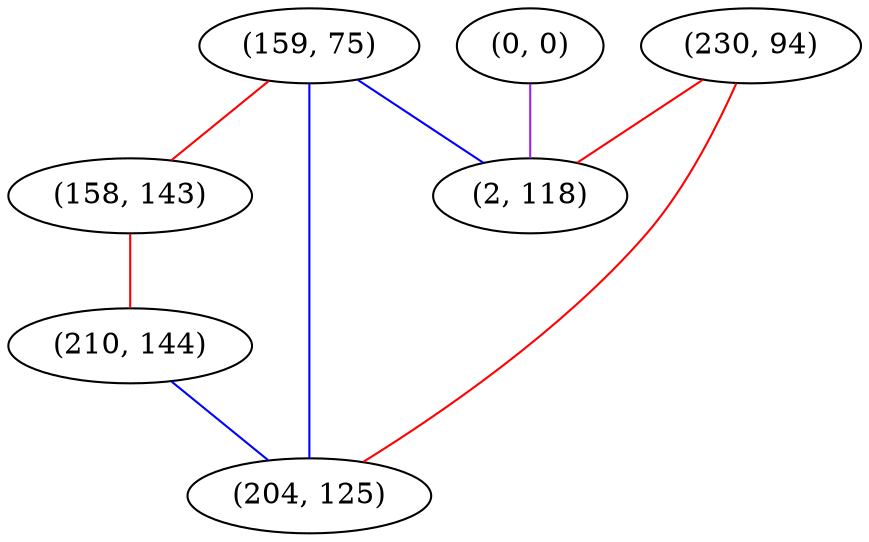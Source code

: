 graph "" {
"(159, 75)";
"(0, 0)";
"(158, 143)";
"(230, 94)";
"(210, 144)";
"(2, 118)";
"(204, 125)";
"(159, 75)" -- "(204, 125)"  [color=blue, key=0, weight=3];
"(159, 75)" -- "(2, 118)"  [color=blue, key=0, weight=3];
"(159, 75)" -- "(158, 143)"  [color=red, key=0, weight=1];
"(0, 0)" -- "(2, 118)"  [color=purple, key=0, weight=4];
"(158, 143)" -- "(210, 144)"  [color=red, key=0, weight=1];
"(230, 94)" -- "(204, 125)"  [color=red, key=0, weight=1];
"(230, 94)" -- "(2, 118)"  [color=red, key=0, weight=1];
"(210, 144)" -- "(204, 125)"  [color=blue, key=0, weight=3];
}
